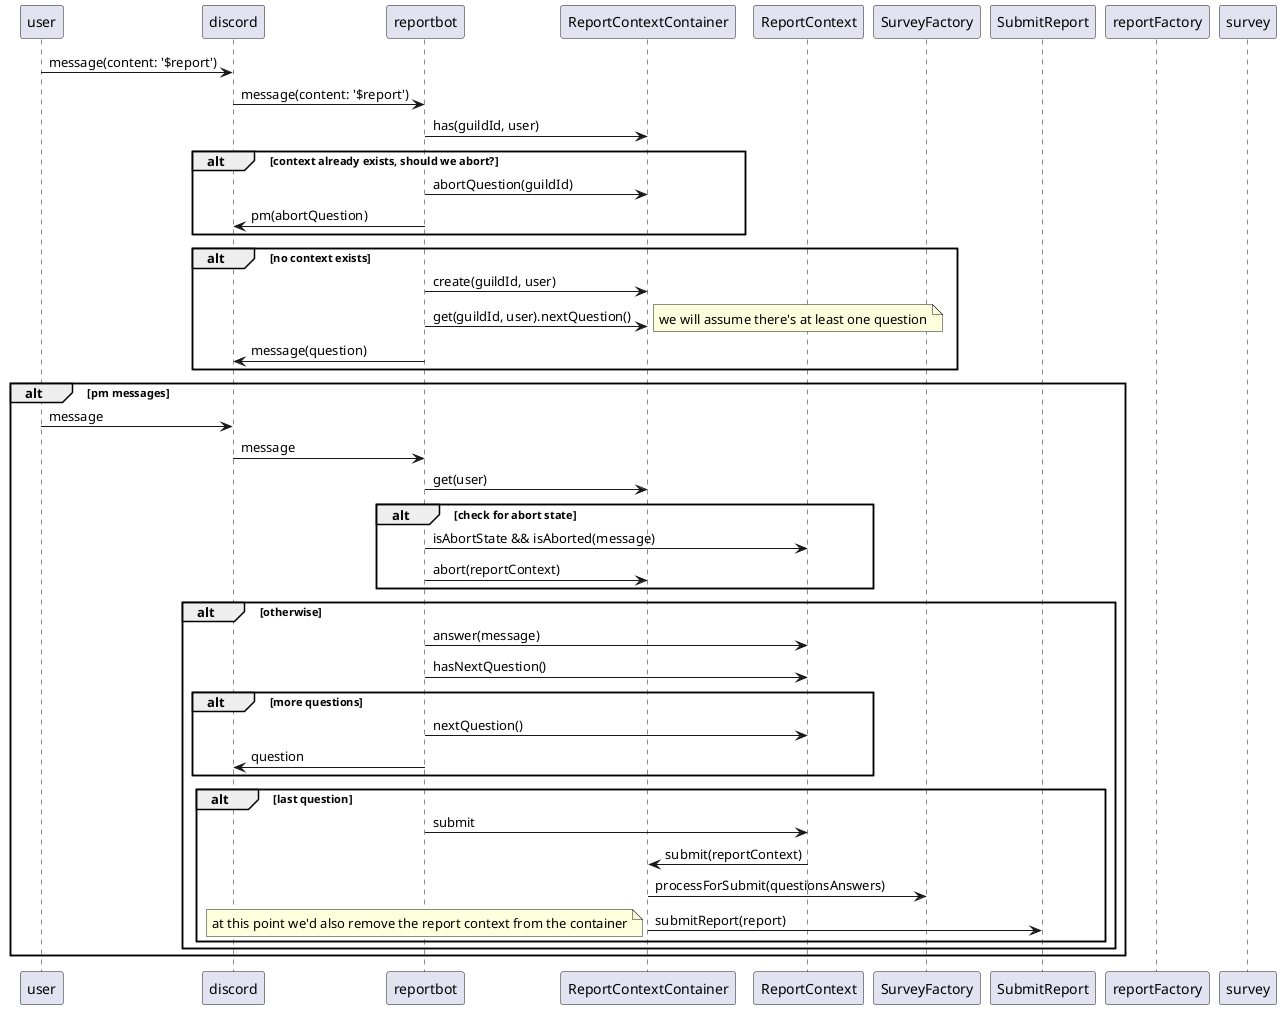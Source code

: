 @startuml

participant user as u
participant discord as d
participant reportbot as rb

participant ReportContextContainer as rcc
participant ReportContext as rc
participant SurveyFactory as sf
participant SubmitReport as sr

participant reportFactory as rf
participant survey as s

u -> d : message(content: '$report')
d -> rb : message(content: '$report')

rb -> rcc : has(guildId, user)
alt context already exists, should we abort?
    rb -> rcc : abortQuestion(guildId)

    rb -> d : pm(abortQuestion)
end alt

alt no context exists
    rb -> rcc : create(guildId, user)
    rb -> rcc : get(guildId, user).nextQuestion()
    note right
      we will assume there's at least one question
    end note
    rb -> d : message(question)
end alt

alt pm messages
    u -> d : message
    d -> rb : message
    rb -> rcc : get(user)

    alt check for abort state
        rb -> rc : isAbortState && isAborted(message)
        rb -> rcc : abort(reportContext)
    end alt

    alt otherwise
        rb -> rc : answer(message)
        rb -> rc : hasNextQuestion()

        alt more questions
            rb -> rc : nextQuestion()
            rb -> d : question
        end alt
        alt last question
            rb -> rc : submit
            rc -> rcc : submit(reportContext)
            rcc -> sf : processForSubmit(questionsAnswers)
            rcc -> sr : submitReport(report)
            note left
                at this point we'd also remove the report context from the container
            end note
        end alt
    end alt
end alt

@enduml
